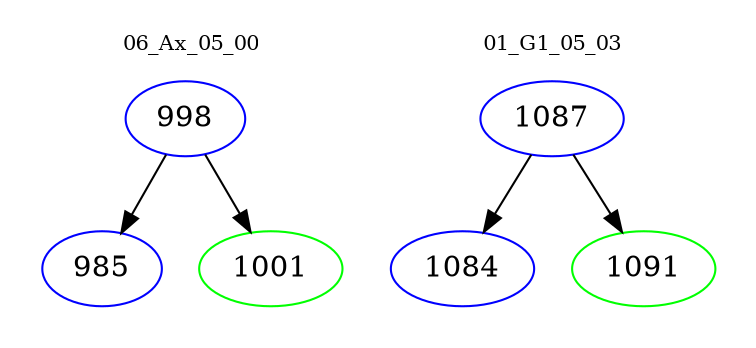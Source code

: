 digraph{
subgraph cluster_0 {
color = white
label = "06_Ax_05_00";
fontsize=10;
T0_998 [label="998", color="blue"]
T0_998 -> T0_985 [color="black"]
T0_985 [label="985", color="blue"]
T0_998 -> T0_1001 [color="black"]
T0_1001 [label="1001", color="green"]
}
subgraph cluster_1 {
color = white
label = "01_G1_05_03";
fontsize=10;
T1_1087 [label="1087", color="blue"]
T1_1087 -> T1_1084 [color="black"]
T1_1084 [label="1084", color="blue"]
T1_1087 -> T1_1091 [color="black"]
T1_1091 [label="1091", color="green"]
}
}

